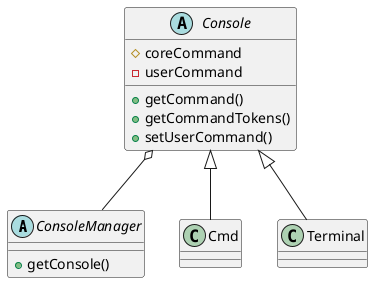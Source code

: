 @startuml
'https://plantuml.com/class-diagram

abstract class ConsoleManager
abstract class Console
class Cmd
class Terminal

Console <|-- Cmd
Console <|-- Terminal
Console o-- ConsoleManager


Console : #coreCommand
Console : -userCommand
Console : +getCommand()
Console : +getCommandTokens()
Console : +setUserCommand()
ConsoleManager : +getConsole()


@enduml